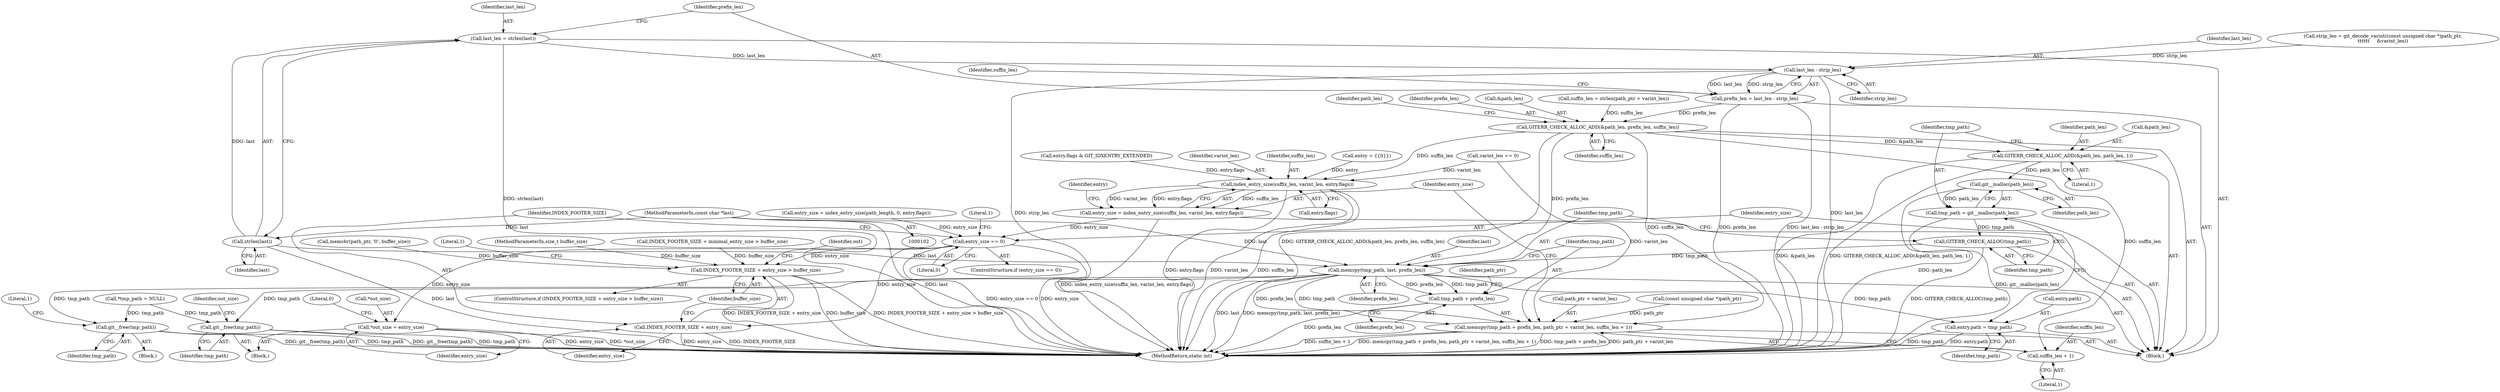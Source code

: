 digraph "0_libgit2_58a6fe94cb851f71214dbefac3f9bffee437d6fe_0@API" {
"1000357" [label="(Call,last_len = strlen(last))"];
"1000359" [label="(Call,strlen(last))"];
"1000108" [label="(MethodParameterIn,const char *last)"];
"1000364" [label="(Call,last_len - strip_len)"];
"1000362" [label="(Call,prefix_len = last_len - strip_len)"];
"1000382" [label="(Call,GITERR_CHECK_ALLOC_ADD(&path_len, prefix_len, suffix_len))"];
"1000387" [label="(Call,GITERR_CHECK_ALLOC_ADD(&path_len, path_len, 1))"];
"1000394" [label="(Call,git__malloc(path_len))"];
"1000392" [label="(Call,tmp_path = git__malloc(path_len))"];
"1000396" [label="(Call,GITERR_CHECK_ALLOC(tmp_path))"];
"1000398" [label="(Call,memcpy(tmp_path, last, prefix_len))"];
"1000402" [label="(Call,memcpy(tmp_path + prefix_len, path_ptr + varint_len, suffix_len + 1))"];
"1000403" [label="(Call,tmp_path + prefix_len)"];
"1000420" [label="(Call,entry.path = tmp_path)"];
"1000450" [label="(Call,git__free(tmp_path))"];
"1000455" [label="(Call,git__free(tmp_path))"];
"1000409" [label="(Call,suffix_len + 1)"];
"1000414" [label="(Call,index_entry_size(suffix_len, varint_len, entry.flags))"];
"1000412" [label="(Call,entry_size = index_entry_size(suffix_len, varint_len, entry.flags))"];
"1000426" [label="(Call,entry_size == 0)"];
"1000433" [label="(Call,INDEX_FOOTER_SIZE + entry_size > buffer_size)"];
"1000434" [label="(Call,INDEX_FOOTER_SIZE + entry_size)"];
"1000457" [label="(Call,*out_size = entry_size)"];
"1000393" [label="(Identifier,tmp_path)"];
"1000398" [label="(Call,memcpy(tmp_path, last, prefix_len))"];
"1000397" [label="(Identifier,tmp_path)"];
"1000444" [label="(Identifier,out)"];
"1000436" [label="(Identifier,entry_size)"];
"1000409" [label="(Call,suffix_len + 1)"];
"1000362" [label="(Call,prefix_len = last_len - strip_len)"];
"1000387" [label="(Call,GITERR_CHECK_ALLOC_ADD(&path_len, path_len, 1))"];
"1000428" [label="(Literal,0)"];
"1000126" [label="(Call,*tmp_path = NULL)"];
"1000420" [label="(Call,entry.path = tmp_path)"];
"1000451" [label="(Identifier,tmp_path)"];
"1000385" [label="(Identifier,prefix_len)"];
"1000424" [label="(Identifier,tmp_path)"];
"1000313" [label="(Call,memchr(path_ptr, '\0', buffer_size))"];
"1000369" [label="(Identifier,suffix_len)"];
"1000406" [label="(Call,path_ptr + varint_len)"];
"1000358" [label="(Identifier,last_len)"];
"1000388" [label="(Call,&path_len)"];
"1000426" [label="(Call,entry_size == 0)"];
"1000417" [label="(Call,entry.flags)"];
"1000400" [label="(Identifier,last)"];
"1000463" [label="(MethodReturn,static int)"];
"1000414" [label="(Call,index_entry_size(suffix_len, varint_len, entry.flags))"];
"1000431" [label="(Literal,1)"];
"1000376" [label="(Call,varint_len == 0)"];
"1000427" [label="(Identifier,entry_size)"];
"1000365" [label="(Identifier,last_len)"];
"1000435" [label="(Identifier,INDEX_FOOTER_SIZE)"];
"1000456" [label="(Identifier,tmp_path)"];
"1000404" [label="(Identifier,tmp_path)"];
"1000407" [label="(Identifier,path_ptr)"];
"1000422" [label="(Identifier,entry)"];
"1000402" [label="(Call,memcpy(tmp_path + prefix_len, path_ptr + varint_len, suffix_len + 1))"];
"1000382" [label="(Call,GITERR_CHECK_ALLOC_ADD(&path_len, prefix_len, suffix_len))"];
"1000395" [label="(Identifier,path_len)"];
"1000421" [label="(Call,entry.path)"];
"1000440" [label="(Literal,1)"];
"1000345" [label="(Block,)"];
"1000415" [label="(Identifier,suffix_len)"];
"1000396" [label="(Call,GITERR_CHECK_ALLOC(tmp_path))"];
"1000459" [label="(Identifier,out_size)"];
"1000403" [label="(Call,tmp_path + prefix_len)"];
"1000416" [label="(Identifier,varint_len)"];
"1000425" [label="(ControlStructure,if (entry_size == 0))"];
"1000329" [label="(Call,entry_size = index_entry_size(path_length, 0, entry.flags))"];
"1000392" [label="(Call,tmp_path = git__malloc(path_len))"];
"1000364" [label="(Call,last_len - strip_len)"];
"1000412" [label="(Call,entry_size = index_entry_size(suffix_len, varint_len, entry.flags))"];
"1000351" [label="(Call,(const unsigned char *)path_ptr)"];
"1000433" [label="(Call,INDEX_FOOTER_SIZE + entry_size > buffer_size)"];
"1000434" [label="(Call,INDEX_FOOTER_SIZE + entry_size)"];
"1000399" [label="(Identifier,tmp_path)"];
"1000454" [label="(Literal,1)"];
"1000383" [label="(Call,&path_len)"];
"1000410" [label="(Identifier,suffix_len)"];
"1000401" [label="(Identifier,prefix_len)"];
"1000405" [label="(Identifier,prefix_len)"];
"1000109" [label="(Block,)"];
"1000437" [label="(Identifier,buffer_size)"];
"1000368" [label="(Call,suffix_len = strlen(path_ptr + varint_len))"];
"1000455" [label="(Call,git__free(tmp_path))"];
"1000460" [label="(Identifier,entry_size)"];
"1000450" [label="(Call,git__free(tmp_path))"];
"1000115" [label="(Call,entry = {{0}})"];
"1000360" [label="(Identifier,last)"];
"1000458" [label="(Call,*out_size)"];
"1000391" [label="(Literal,1)"];
"1000107" [label="(MethodParameterIn,size_t buffer_size)"];
"1000359" [label="(Call,strlen(last))"];
"1000348" [label="(Call,strip_len = git_decode_varint((const unsigned char *)path_ptr,\n\t\t\t\t\t\t     &varint_len))"];
"1000262" [label="(Call,entry.flags & GIT_IDXENTRY_EXTENDED)"];
"1000357" [label="(Call,last_len = strlen(last))"];
"1000366" [label="(Identifier,strip_len)"];
"1000413" [label="(Identifier,entry_size)"];
"1000394" [label="(Call,git__malloc(path_len))"];
"1000462" [label="(Literal,0)"];
"1000390" [label="(Identifier,path_len)"];
"1000457" [label="(Call,*out_size = entry_size)"];
"1000363" [label="(Identifier,prefix_len)"];
"1000389" [label="(Identifier,path_len)"];
"1000411" [label="(Literal,1)"];
"1000386" [label="(Identifier,suffix_len)"];
"1000130" [label="(Call,INDEX_FOOTER_SIZE + minimal_entry_size > buffer_size)"];
"1000108" [label="(MethodParameterIn,const char *last)"];
"1000432" [label="(ControlStructure,if (INDEX_FOOTER_SIZE + entry_size > buffer_size))"];
"1000449" [label="(Block,)"];
"1000357" -> "1000345"  [label="AST: "];
"1000357" -> "1000359"  [label="CFG: "];
"1000358" -> "1000357"  [label="AST: "];
"1000359" -> "1000357"  [label="AST: "];
"1000363" -> "1000357"  [label="CFG: "];
"1000357" -> "1000463"  [label="DDG: strlen(last)"];
"1000359" -> "1000357"  [label="DDG: last"];
"1000357" -> "1000364"  [label="DDG: last_len"];
"1000359" -> "1000360"  [label="CFG: "];
"1000360" -> "1000359"  [label="AST: "];
"1000359" -> "1000463"  [label="DDG: last"];
"1000108" -> "1000359"  [label="DDG: last"];
"1000359" -> "1000398"  [label="DDG: last"];
"1000108" -> "1000102"  [label="AST: "];
"1000108" -> "1000463"  [label="DDG: last"];
"1000108" -> "1000398"  [label="DDG: last"];
"1000364" -> "1000362"  [label="AST: "];
"1000364" -> "1000366"  [label="CFG: "];
"1000365" -> "1000364"  [label="AST: "];
"1000366" -> "1000364"  [label="AST: "];
"1000362" -> "1000364"  [label="CFG: "];
"1000364" -> "1000463"  [label="DDG: last_len"];
"1000364" -> "1000463"  [label="DDG: strip_len"];
"1000364" -> "1000362"  [label="DDG: last_len"];
"1000364" -> "1000362"  [label="DDG: strip_len"];
"1000348" -> "1000364"  [label="DDG: strip_len"];
"1000362" -> "1000345"  [label="AST: "];
"1000363" -> "1000362"  [label="AST: "];
"1000369" -> "1000362"  [label="CFG: "];
"1000362" -> "1000463"  [label="DDG: last_len - strip_len"];
"1000362" -> "1000463"  [label="DDG: prefix_len"];
"1000362" -> "1000382"  [label="DDG: prefix_len"];
"1000382" -> "1000345"  [label="AST: "];
"1000382" -> "1000386"  [label="CFG: "];
"1000383" -> "1000382"  [label="AST: "];
"1000385" -> "1000382"  [label="AST: "];
"1000386" -> "1000382"  [label="AST: "];
"1000389" -> "1000382"  [label="CFG: "];
"1000382" -> "1000463"  [label="DDG: GITERR_CHECK_ALLOC_ADD(&path_len, prefix_len, suffix_len)"];
"1000368" -> "1000382"  [label="DDG: suffix_len"];
"1000382" -> "1000387"  [label="DDG: &path_len"];
"1000382" -> "1000398"  [label="DDG: prefix_len"];
"1000382" -> "1000402"  [label="DDG: suffix_len"];
"1000382" -> "1000409"  [label="DDG: suffix_len"];
"1000382" -> "1000414"  [label="DDG: suffix_len"];
"1000387" -> "1000345"  [label="AST: "];
"1000387" -> "1000391"  [label="CFG: "];
"1000388" -> "1000387"  [label="AST: "];
"1000390" -> "1000387"  [label="AST: "];
"1000391" -> "1000387"  [label="AST: "];
"1000393" -> "1000387"  [label="CFG: "];
"1000387" -> "1000463"  [label="DDG: &path_len"];
"1000387" -> "1000463"  [label="DDG: GITERR_CHECK_ALLOC_ADD(&path_len, path_len, 1)"];
"1000387" -> "1000394"  [label="DDG: path_len"];
"1000394" -> "1000392"  [label="AST: "];
"1000394" -> "1000395"  [label="CFG: "];
"1000395" -> "1000394"  [label="AST: "];
"1000392" -> "1000394"  [label="CFG: "];
"1000394" -> "1000463"  [label="DDG: path_len"];
"1000394" -> "1000392"  [label="DDG: path_len"];
"1000392" -> "1000345"  [label="AST: "];
"1000393" -> "1000392"  [label="AST: "];
"1000397" -> "1000392"  [label="CFG: "];
"1000392" -> "1000463"  [label="DDG: git__malloc(path_len)"];
"1000392" -> "1000396"  [label="DDG: tmp_path"];
"1000396" -> "1000345"  [label="AST: "];
"1000396" -> "1000397"  [label="CFG: "];
"1000397" -> "1000396"  [label="AST: "];
"1000399" -> "1000396"  [label="CFG: "];
"1000396" -> "1000463"  [label="DDG: GITERR_CHECK_ALLOC(tmp_path)"];
"1000396" -> "1000398"  [label="DDG: tmp_path"];
"1000398" -> "1000345"  [label="AST: "];
"1000398" -> "1000401"  [label="CFG: "];
"1000399" -> "1000398"  [label="AST: "];
"1000400" -> "1000398"  [label="AST: "];
"1000401" -> "1000398"  [label="AST: "];
"1000404" -> "1000398"  [label="CFG: "];
"1000398" -> "1000463"  [label="DDG: memcpy(tmp_path, last, prefix_len)"];
"1000398" -> "1000463"  [label="DDG: last"];
"1000398" -> "1000402"  [label="DDG: tmp_path"];
"1000398" -> "1000402"  [label="DDG: prefix_len"];
"1000398" -> "1000403"  [label="DDG: tmp_path"];
"1000398" -> "1000403"  [label="DDG: prefix_len"];
"1000398" -> "1000420"  [label="DDG: tmp_path"];
"1000398" -> "1000450"  [label="DDG: tmp_path"];
"1000398" -> "1000455"  [label="DDG: tmp_path"];
"1000402" -> "1000345"  [label="AST: "];
"1000402" -> "1000409"  [label="CFG: "];
"1000403" -> "1000402"  [label="AST: "];
"1000406" -> "1000402"  [label="AST: "];
"1000409" -> "1000402"  [label="AST: "];
"1000413" -> "1000402"  [label="CFG: "];
"1000402" -> "1000463"  [label="DDG: suffix_len + 1"];
"1000402" -> "1000463"  [label="DDG: memcpy(tmp_path + prefix_len, path_ptr + varint_len, suffix_len + 1)"];
"1000402" -> "1000463"  [label="DDG: tmp_path + prefix_len"];
"1000402" -> "1000463"  [label="DDG: path_ptr + varint_len"];
"1000351" -> "1000402"  [label="DDG: path_ptr"];
"1000376" -> "1000402"  [label="DDG: varint_len"];
"1000403" -> "1000405"  [label="CFG: "];
"1000404" -> "1000403"  [label="AST: "];
"1000405" -> "1000403"  [label="AST: "];
"1000407" -> "1000403"  [label="CFG: "];
"1000403" -> "1000463"  [label="DDG: prefix_len"];
"1000420" -> "1000345"  [label="AST: "];
"1000420" -> "1000424"  [label="CFG: "];
"1000421" -> "1000420"  [label="AST: "];
"1000424" -> "1000420"  [label="AST: "];
"1000427" -> "1000420"  [label="CFG: "];
"1000420" -> "1000463"  [label="DDG: tmp_path"];
"1000420" -> "1000463"  [label="DDG: entry.path"];
"1000450" -> "1000449"  [label="AST: "];
"1000450" -> "1000451"  [label="CFG: "];
"1000451" -> "1000450"  [label="AST: "];
"1000454" -> "1000450"  [label="CFG: "];
"1000450" -> "1000463"  [label="DDG: git__free(tmp_path)"];
"1000450" -> "1000463"  [label="DDG: tmp_path"];
"1000126" -> "1000450"  [label="DDG: tmp_path"];
"1000455" -> "1000109"  [label="AST: "];
"1000455" -> "1000456"  [label="CFG: "];
"1000456" -> "1000455"  [label="AST: "];
"1000459" -> "1000455"  [label="CFG: "];
"1000455" -> "1000463"  [label="DDG: git__free(tmp_path)"];
"1000455" -> "1000463"  [label="DDG: tmp_path"];
"1000126" -> "1000455"  [label="DDG: tmp_path"];
"1000409" -> "1000411"  [label="CFG: "];
"1000410" -> "1000409"  [label="AST: "];
"1000411" -> "1000409"  [label="AST: "];
"1000414" -> "1000412"  [label="AST: "];
"1000414" -> "1000417"  [label="CFG: "];
"1000415" -> "1000414"  [label="AST: "];
"1000416" -> "1000414"  [label="AST: "];
"1000417" -> "1000414"  [label="AST: "];
"1000412" -> "1000414"  [label="CFG: "];
"1000414" -> "1000463"  [label="DDG: varint_len"];
"1000414" -> "1000463"  [label="DDG: suffix_len"];
"1000414" -> "1000463"  [label="DDG: entry.flags"];
"1000414" -> "1000412"  [label="DDG: suffix_len"];
"1000414" -> "1000412"  [label="DDG: varint_len"];
"1000414" -> "1000412"  [label="DDG: entry.flags"];
"1000376" -> "1000414"  [label="DDG: varint_len"];
"1000262" -> "1000414"  [label="DDG: entry.flags"];
"1000115" -> "1000414"  [label="DDG: entry"];
"1000412" -> "1000345"  [label="AST: "];
"1000413" -> "1000412"  [label="AST: "];
"1000422" -> "1000412"  [label="CFG: "];
"1000412" -> "1000463"  [label="DDG: index_entry_size(suffix_len, varint_len, entry.flags)"];
"1000412" -> "1000426"  [label="DDG: entry_size"];
"1000426" -> "1000425"  [label="AST: "];
"1000426" -> "1000428"  [label="CFG: "];
"1000427" -> "1000426"  [label="AST: "];
"1000428" -> "1000426"  [label="AST: "];
"1000431" -> "1000426"  [label="CFG: "];
"1000435" -> "1000426"  [label="CFG: "];
"1000426" -> "1000463"  [label="DDG: entry_size"];
"1000426" -> "1000463"  [label="DDG: entry_size == 0"];
"1000329" -> "1000426"  [label="DDG: entry_size"];
"1000426" -> "1000433"  [label="DDG: entry_size"];
"1000426" -> "1000434"  [label="DDG: entry_size"];
"1000426" -> "1000457"  [label="DDG: entry_size"];
"1000433" -> "1000432"  [label="AST: "];
"1000433" -> "1000437"  [label="CFG: "];
"1000434" -> "1000433"  [label="AST: "];
"1000437" -> "1000433"  [label="AST: "];
"1000440" -> "1000433"  [label="CFG: "];
"1000444" -> "1000433"  [label="CFG: "];
"1000433" -> "1000463"  [label="DDG: buffer_size"];
"1000433" -> "1000463"  [label="DDG: INDEX_FOOTER_SIZE + entry_size"];
"1000433" -> "1000463"  [label="DDG: INDEX_FOOTER_SIZE + entry_size > buffer_size"];
"1000313" -> "1000433"  [label="DDG: buffer_size"];
"1000130" -> "1000433"  [label="DDG: buffer_size"];
"1000107" -> "1000433"  [label="DDG: buffer_size"];
"1000434" -> "1000436"  [label="CFG: "];
"1000435" -> "1000434"  [label="AST: "];
"1000436" -> "1000434"  [label="AST: "];
"1000437" -> "1000434"  [label="CFG: "];
"1000434" -> "1000463"  [label="DDG: entry_size"];
"1000434" -> "1000463"  [label="DDG: INDEX_FOOTER_SIZE"];
"1000457" -> "1000109"  [label="AST: "];
"1000457" -> "1000460"  [label="CFG: "];
"1000458" -> "1000457"  [label="AST: "];
"1000460" -> "1000457"  [label="AST: "];
"1000462" -> "1000457"  [label="CFG: "];
"1000457" -> "1000463"  [label="DDG: entry_size"];
"1000457" -> "1000463"  [label="DDG: *out_size"];
}
